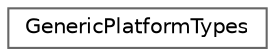 digraph "类继承关系图"
{
 // LATEX_PDF_SIZE
  bgcolor="transparent";
  edge [fontname=Helvetica,fontsize=10,labelfontname=Helvetica,labelfontsize=10];
  node [fontname=Helvetica,fontsize=10,shape=box,height=0.2,width=0.4];
  rankdir="LR";
  Node0 [id="Node000000",label="GenericPlatformTypes",height=0.2,width=0.4,color="grey40", fillcolor="white", style="filled",URL="$class_generic_platform_types.html",tooltip=" "];
}
